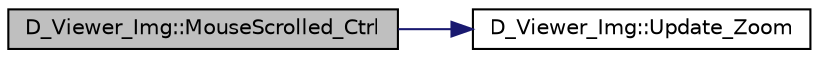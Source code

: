 digraph "D_Viewer_Img::MouseScrolled_Ctrl"
{
 // LATEX_PDF_SIZE
  edge [fontname="Helvetica",fontsize="10",labelfontname="Helvetica",labelfontsize="10"];
  node [fontname="Helvetica",fontsize="10",shape=record];
  rankdir="LR";
  Node1 [label="D_Viewer_Img::MouseScrolled_Ctrl",height=0.2,width=0.4,color="black", fillcolor="grey75", style="filled", fontcolor="black",tooltip=" "];
  Node1 -> Node2 [color="midnightblue",fontsize="10",style="solid",fontname="Helvetica"];
  Node2 [label="D_Viewer_Img::Update_Zoom",height=0.2,width=0.4,color="black", fillcolor="white", style="filled",URL="$class_d___viewer___img.html#a009ab9541f3892be1f75bb85720beef6",tooltip=" "];
}
